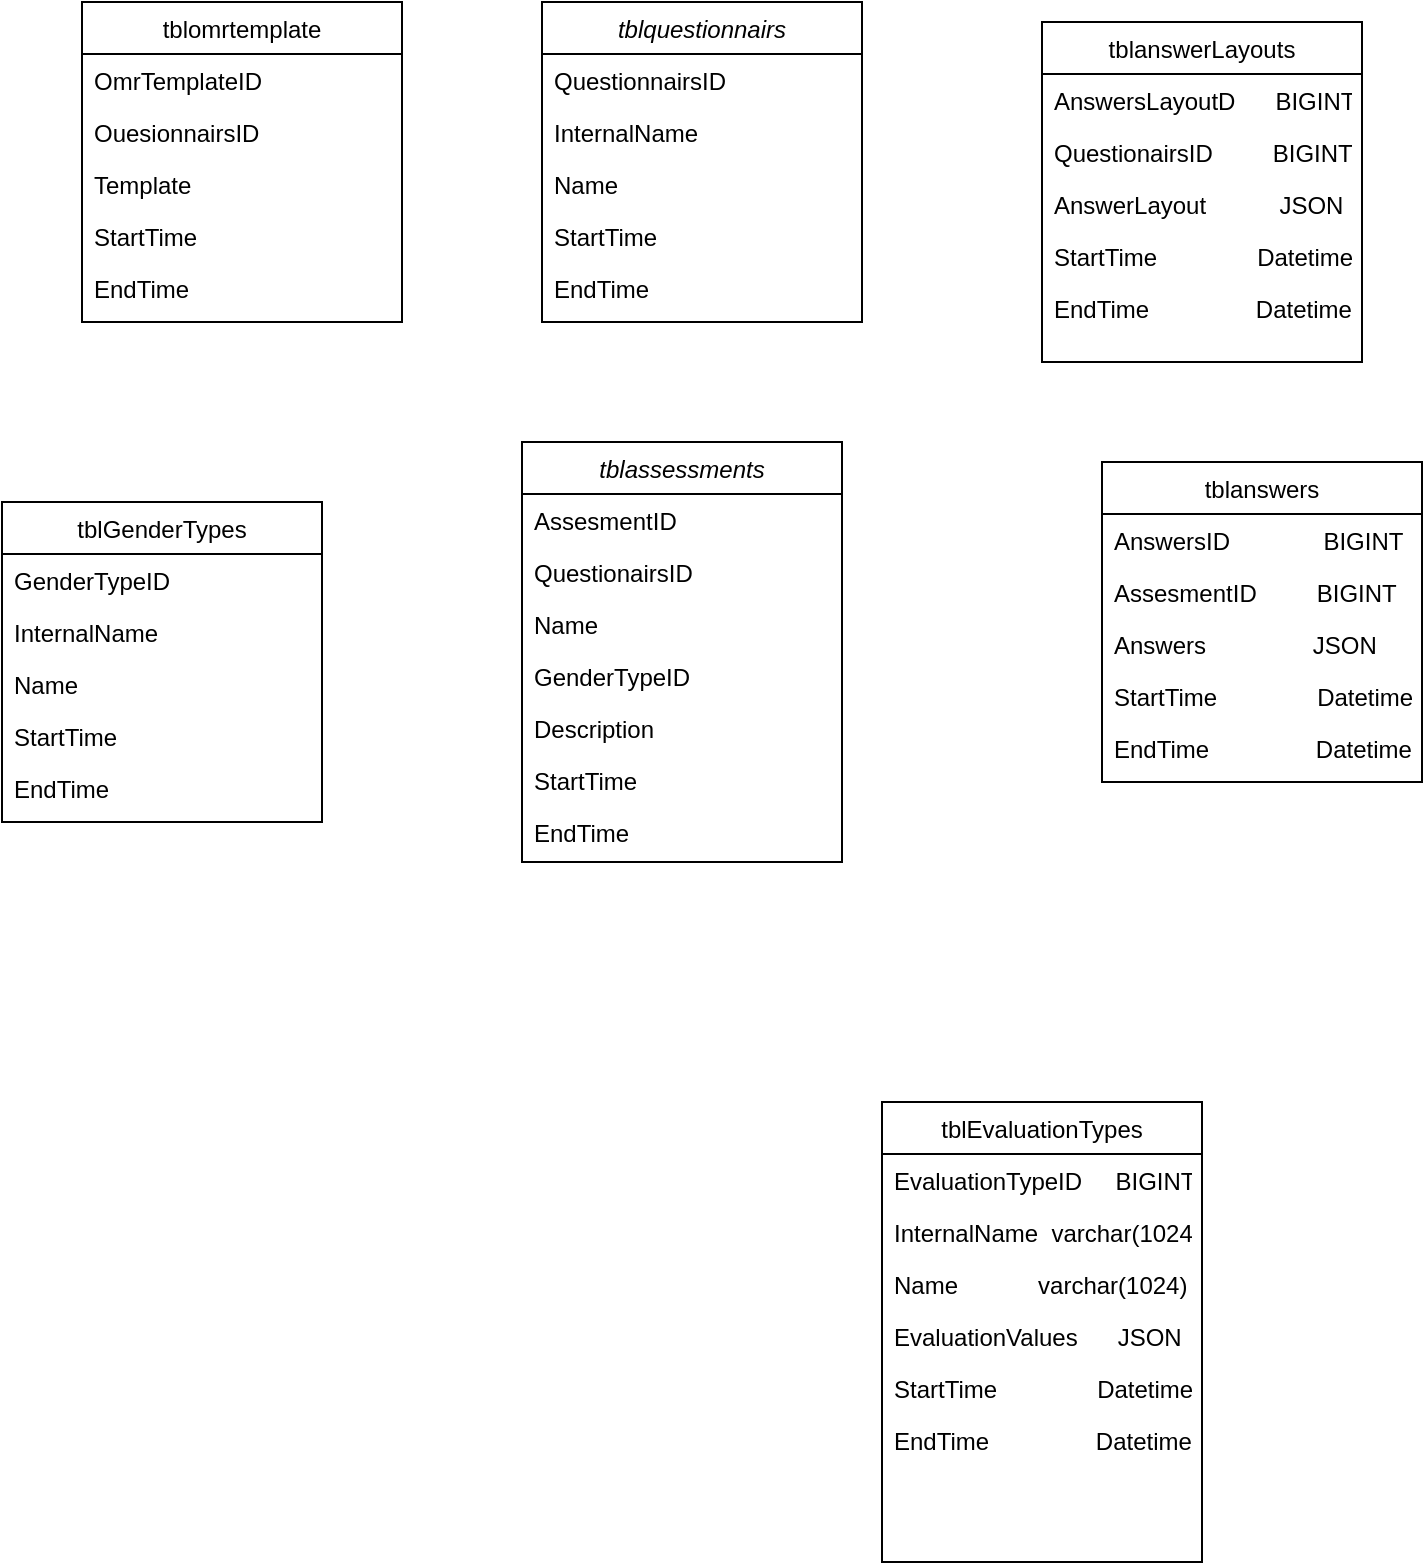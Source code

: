 <mxfile version="20.8.23" type="github">
  <diagram id="C5RBs43oDa-KdzZeNtuy" name="Page-1">
    <mxGraphModel dx="882" dy="606" grid="1" gridSize="10" guides="1" tooltips="1" connect="1" arrows="1" fold="1" page="1" pageScale="1" pageWidth="827" pageHeight="1169" math="0" shadow="0">
      <root>
        <mxCell id="WIyWlLk6GJQsqaUBKTNV-0" />
        <mxCell id="WIyWlLk6GJQsqaUBKTNV-1" parent="WIyWlLk6GJQsqaUBKTNV-0" />
        <mxCell id="zkfFHV4jXpPFQw0GAbJ--0" value="tblquestionnairs" style="swimlane;fontStyle=2;align=center;verticalAlign=top;childLayout=stackLayout;horizontal=1;startSize=26;horizontalStack=0;resizeParent=1;resizeLast=0;collapsible=1;marginBottom=0;rounded=0;shadow=0;strokeWidth=1;" parent="WIyWlLk6GJQsqaUBKTNV-1" vertex="1">
          <mxGeometry x="290" y="60" width="160" height="160" as="geometry">
            <mxRectangle x="230" y="140" width="160" height="26" as="alternateBounds" />
          </mxGeometry>
        </mxCell>
        <mxCell id="zkfFHV4jXpPFQw0GAbJ--1" value="QuestionnairsID" style="text;align=left;verticalAlign=top;spacingLeft=4;spacingRight=4;overflow=hidden;rotatable=0;points=[[0,0.5],[1,0.5]];portConstraint=eastwest;" parent="zkfFHV4jXpPFQw0GAbJ--0" vertex="1">
          <mxGeometry y="26" width="160" height="26" as="geometry" />
        </mxCell>
        <mxCell id="zkfFHV4jXpPFQw0GAbJ--2" value="InternalName" style="text;align=left;verticalAlign=top;spacingLeft=4;spacingRight=4;overflow=hidden;rotatable=0;points=[[0,0.5],[1,0.5]];portConstraint=eastwest;rounded=0;shadow=0;html=0;" parent="zkfFHV4jXpPFQw0GAbJ--0" vertex="1">
          <mxGeometry y="52" width="160" height="26" as="geometry" />
        </mxCell>
        <mxCell id="zkfFHV4jXpPFQw0GAbJ--3" value="Name" style="text;align=left;verticalAlign=top;spacingLeft=4;spacingRight=4;overflow=hidden;rotatable=0;points=[[0,0.5],[1,0.5]];portConstraint=eastwest;rounded=0;shadow=0;html=0;" parent="zkfFHV4jXpPFQw0GAbJ--0" vertex="1">
          <mxGeometry y="78" width="160" height="26" as="geometry" />
        </mxCell>
        <mxCell id="ocgM7kpNbhVX-ophmDDR-0" value="StartTime" style="text;align=left;verticalAlign=top;spacingLeft=4;spacingRight=4;overflow=hidden;rotatable=0;points=[[0,0.5],[1,0.5]];portConstraint=eastwest;rounded=0;shadow=0;html=0;" parent="zkfFHV4jXpPFQw0GAbJ--0" vertex="1">
          <mxGeometry y="104" width="160" height="26" as="geometry" />
        </mxCell>
        <mxCell id="ocgM7kpNbhVX-ophmDDR-1" value="EndTime" style="text;align=left;verticalAlign=top;spacingLeft=4;spacingRight=4;overflow=hidden;rotatable=0;points=[[0,0.5],[1,0.5]];portConstraint=eastwest;rounded=0;shadow=0;html=0;" parent="zkfFHV4jXpPFQw0GAbJ--0" vertex="1">
          <mxGeometry y="130" width="160" height="26" as="geometry" />
        </mxCell>
        <mxCell id="zkfFHV4jXpPFQw0GAbJ--6" value="tblomrtemplate" style="swimlane;fontStyle=0;align=center;verticalAlign=top;childLayout=stackLayout;horizontal=1;startSize=26;horizontalStack=0;resizeParent=1;resizeLast=0;collapsible=1;marginBottom=0;rounded=0;shadow=0;strokeWidth=1;" parent="WIyWlLk6GJQsqaUBKTNV-1" vertex="1">
          <mxGeometry x="60" y="60" width="160" height="160" as="geometry">
            <mxRectangle x="130" y="380" width="160" height="26" as="alternateBounds" />
          </mxGeometry>
        </mxCell>
        <mxCell id="zkfFHV4jXpPFQw0GAbJ--7" value="OmrTemplateID" style="text;align=left;verticalAlign=top;spacingLeft=4;spacingRight=4;overflow=hidden;rotatable=0;points=[[0,0.5],[1,0.5]];portConstraint=eastwest;" parent="zkfFHV4jXpPFQw0GAbJ--6" vertex="1">
          <mxGeometry y="26" width="160" height="26" as="geometry" />
        </mxCell>
        <mxCell id="zkfFHV4jXpPFQw0GAbJ--8" value="OuesionnairsID" style="text;align=left;verticalAlign=top;spacingLeft=4;spacingRight=4;overflow=hidden;rotatable=0;points=[[0,0.5],[1,0.5]];portConstraint=eastwest;rounded=0;shadow=0;html=0;" parent="zkfFHV4jXpPFQw0GAbJ--6" vertex="1">
          <mxGeometry y="52" width="160" height="26" as="geometry" />
        </mxCell>
        <mxCell id="ocgM7kpNbhVX-ophmDDR-2" value="Template" style="text;align=left;verticalAlign=top;spacingLeft=4;spacingRight=4;overflow=hidden;rotatable=0;points=[[0,0.5],[1,0.5]];portConstraint=eastwest;rounded=0;shadow=0;html=0;" parent="zkfFHV4jXpPFQw0GAbJ--6" vertex="1">
          <mxGeometry y="78" width="160" height="26" as="geometry" />
        </mxCell>
        <mxCell id="ocgM7kpNbhVX-ophmDDR-3" value="StartTime" style="text;align=left;verticalAlign=top;spacingLeft=4;spacingRight=4;overflow=hidden;rotatable=0;points=[[0,0.5],[1,0.5]];portConstraint=eastwest;rounded=0;shadow=0;html=0;" parent="zkfFHV4jXpPFQw0GAbJ--6" vertex="1">
          <mxGeometry y="104" width="160" height="26" as="geometry" />
        </mxCell>
        <mxCell id="ocgM7kpNbhVX-ophmDDR-4" value="EndTime" style="text;align=left;verticalAlign=top;spacingLeft=4;spacingRight=4;overflow=hidden;rotatable=0;points=[[0,0.5],[1,0.5]];portConstraint=eastwest;rounded=0;shadow=0;html=0;" parent="zkfFHV4jXpPFQw0GAbJ--6" vertex="1">
          <mxGeometry y="130" width="160" height="26" as="geometry" />
        </mxCell>
        <mxCell id="ocgM7kpNbhVX-ophmDDR-6" value="tblanswers" style="swimlane;fontStyle=0;align=center;verticalAlign=top;childLayout=stackLayout;horizontal=1;startSize=26;horizontalStack=0;resizeParent=1;resizeLast=0;collapsible=1;marginBottom=0;rounded=0;shadow=0;strokeWidth=1;" parent="WIyWlLk6GJQsqaUBKTNV-1" vertex="1">
          <mxGeometry x="570" y="290" width="160" height="160" as="geometry">
            <mxRectangle x="130" y="380" width="160" height="26" as="alternateBounds" />
          </mxGeometry>
        </mxCell>
        <mxCell id="ocgM7kpNbhVX-ophmDDR-7" value="AnswersID              BIGINT" style="text;align=left;verticalAlign=top;spacingLeft=4;spacingRight=4;overflow=hidden;rotatable=0;points=[[0,0.5],[1,0.5]];portConstraint=eastwest;" parent="ocgM7kpNbhVX-ophmDDR-6" vertex="1">
          <mxGeometry y="26" width="160" height="26" as="geometry" />
        </mxCell>
        <mxCell id="ocgM7kpNbhVX-ophmDDR-8" value="AssesmentID         BIGINT" style="text;align=left;verticalAlign=top;spacingLeft=4;spacingRight=4;overflow=hidden;rotatable=0;points=[[0,0.5],[1,0.5]];portConstraint=eastwest;rounded=0;shadow=0;html=0;" parent="ocgM7kpNbhVX-ophmDDR-6" vertex="1">
          <mxGeometry y="52" width="160" height="26" as="geometry" />
        </mxCell>
        <mxCell id="ocgM7kpNbhVX-ophmDDR-9" value="Answers                JSON" style="text;align=left;verticalAlign=top;spacingLeft=4;spacingRight=4;overflow=hidden;rotatable=0;points=[[0,0.5],[1,0.5]];portConstraint=eastwest;rounded=0;shadow=0;html=0;" parent="ocgM7kpNbhVX-ophmDDR-6" vertex="1">
          <mxGeometry y="78" width="160" height="26" as="geometry" />
        </mxCell>
        <mxCell id="ocgM7kpNbhVX-ophmDDR-10" value="StartTime               Datetime" style="text;align=left;verticalAlign=top;spacingLeft=4;spacingRight=4;overflow=hidden;rotatable=0;points=[[0,0.5],[1,0.5]];portConstraint=eastwest;rounded=0;shadow=0;html=0;" parent="ocgM7kpNbhVX-ophmDDR-6" vertex="1">
          <mxGeometry y="104" width="160" height="26" as="geometry" />
        </mxCell>
        <mxCell id="ocgM7kpNbhVX-ophmDDR-11" value="EndTime                Datetime" style="text;align=left;verticalAlign=top;spacingLeft=4;spacingRight=4;overflow=hidden;rotatable=0;points=[[0,0.5],[1,0.5]];portConstraint=eastwest;rounded=0;shadow=0;html=0;" parent="ocgM7kpNbhVX-ophmDDR-6" vertex="1">
          <mxGeometry y="130" width="160" height="26" as="geometry" />
        </mxCell>
        <mxCell id="ocgM7kpNbhVX-ophmDDR-13" value="tblanswerLayouts" style="swimlane;fontStyle=0;align=center;verticalAlign=top;childLayout=stackLayout;horizontal=1;startSize=26;horizontalStack=0;resizeParent=1;resizeLast=0;collapsible=1;marginBottom=0;rounded=0;shadow=0;strokeWidth=1;" parent="WIyWlLk6GJQsqaUBKTNV-1" vertex="1">
          <mxGeometry x="540" y="70" width="160" height="170" as="geometry">
            <mxRectangle x="130" y="380" width="160" height="26" as="alternateBounds" />
          </mxGeometry>
        </mxCell>
        <mxCell id="ocgM7kpNbhVX-ophmDDR-14" value="AnswersLayoutD      BIGINT" style="text;align=left;verticalAlign=top;spacingLeft=4;spacingRight=4;overflow=hidden;rotatable=0;points=[[0,0.5],[1,0.5]];portConstraint=eastwest;" parent="ocgM7kpNbhVX-ophmDDR-13" vertex="1">
          <mxGeometry y="26" width="160" height="26" as="geometry" />
        </mxCell>
        <mxCell id="ocgM7kpNbhVX-ophmDDR-16" value="QuestionairsID         BIGINT" style="text;align=left;verticalAlign=top;spacingLeft=4;spacingRight=4;overflow=hidden;rotatable=0;points=[[0,0.5],[1,0.5]];portConstraint=eastwest;rounded=0;shadow=0;html=0;" parent="ocgM7kpNbhVX-ophmDDR-13" vertex="1">
          <mxGeometry y="52" width="160" height="26" as="geometry" />
        </mxCell>
        <mxCell id="ocgM7kpNbhVX-ophmDDR-19" value="AnswerLayout           JSON" style="text;align=left;verticalAlign=top;spacingLeft=4;spacingRight=4;overflow=hidden;rotatable=0;points=[[0,0.5],[1,0.5]];portConstraint=eastwest;rounded=0;shadow=0;html=0;" parent="ocgM7kpNbhVX-ophmDDR-13" vertex="1">
          <mxGeometry y="78" width="160" height="26" as="geometry" />
        </mxCell>
        <mxCell id="ocgM7kpNbhVX-ophmDDR-17" value="StartTime               Datetime" style="text;align=left;verticalAlign=top;spacingLeft=4;spacingRight=4;overflow=hidden;rotatable=0;points=[[0,0.5],[1,0.5]];portConstraint=eastwest;rounded=0;shadow=0;html=0;" parent="ocgM7kpNbhVX-ophmDDR-13" vertex="1">
          <mxGeometry y="104" width="160" height="26" as="geometry" />
        </mxCell>
        <mxCell id="ocgM7kpNbhVX-ophmDDR-18" value="EndTime                Datetime" style="text;align=left;verticalAlign=top;spacingLeft=4;spacingRight=4;overflow=hidden;rotatable=0;points=[[0,0.5],[1,0.5]];portConstraint=eastwest;rounded=0;shadow=0;html=0;" parent="ocgM7kpNbhVX-ophmDDR-13" vertex="1">
          <mxGeometry y="130" width="160" height="26" as="geometry" />
        </mxCell>
        <mxCell id="ocgM7kpNbhVX-ophmDDR-20" value="tblassessments" style="swimlane;fontStyle=2;align=center;verticalAlign=top;childLayout=stackLayout;horizontal=1;startSize=26;horizontalStack=0;resizeParent=1;resizeLast=0;collapsible=1;marginBottom=0;rounded=0;shadow=0;strokeWidth=1;" parent="WIyWlLk6GJQsqaUBKTNV-1" vertex="1">
          <mxGeometry x="280" y="280" width="160" height="210" as="geometry">
            <mxRectangle x="230" y="140" width="160" height="26" as="alternateBounds" />
          </mxGeometry>
        </mxCell>
        <mxCell id="ocgM7kpNbhVX-ophmDDR-21" value="AssesmentID" style="text;align=left;verticalAlign=top;spacingLeft=4;spacingRight=4;overflow=hidden;rotatable=0;points=[[0,0.5],[1,0.5]];portConstraint=eastwest;" parent="ocgM7kpNbhVX-ophmDDR-20" vertex="1">
          <mxGeometry y="26" width="160" height="26" as="geometry" />
        </mxCell>
        <mxCell id="ocgM7kpNbhVX-ophmDDR-22" value="QuestionairsID" style="text;align=left;verticalAlign=top;spacingLeft=4;spacingRight=4;overflow=hidden;rotatable=0;points=[[0,0.5],[1,0.5]];portConstraint=eastwest;rounded=0;shadow=0;html=0;" parent="ocgM7kpNbhVX-ophmDDR-20" vertex="1">
          <mxGeometry y="52" width="160" height="26" as="geometry" />
        </mxCell>
        <mxCell id="ocgM7kpNbhVX-ophmDDR-23" value="Name" style="text;align=left;verticalAlign=top;spacingLeft=4;spacingRight=4;overflow=hidden;rotatable=0;points=[[0,0.5],[1,0.5]];portConstraint=eastwest;rounded=0;shadow=0;html=0;" parent="ocgM7kpNbhVX-ophmDDR-20" vertex="1">
          <mxGeometry y="78" width="160" height="26" as="geometry" />
        </mxCell>
        <mxCell id="ocgM7kpNbhVX-ophmDDR-26" value="GenderTypeID" style="text;align=left;verticalAlign=top;spacingLeft=4;spacingRight=4;overflow=hidden;rotatable=0;points=[[0,0.5],[1,0.5]];portConstraint=eastwest;rounded=0;shadow=0;html=0;" parent="ocgM7kpNbhVX-ophmDDR-20" vertex="1">
          <mxGeometry y="104" width="160" height="26" as="geometry" />
        </mxCell>
        <mxCell id="ocgM7kpNbhVX-ophmDDR-27" value="Description" style="text;align=left;verticalAlign=top;spacingLeft=4;spacingRight=4;overflow=hidden;rotatable=0;points=[[0,0.5],[1,0.5]];portConstraint=eastwest;rounded=0;shadow=0;html=0;" parent="ocgM7kpNbhVX-ophmDDR-20" vertex="1">
          <mxGeometry y="130" width="160" height="26" as="geometry" />
        </mxCell>
        <mxCell id="ocgM7kpNbhVX-ophmDDR-24" value="StartTime" style="text;align=left;verticalAlign=top;spacingLeft=4;spacingRight=4;overflow=hidden;rotatable=0;points=[[0,0.5],[1,0.5]];portConstraint=eastwest;rounded=0;shadow=0;html=0;" parent="ocgM7kpNbhVX-ophmDDR-20" vertex="1">
          <mxGeometry y="156" width="160" height="26" as="geometry" />
        </mxCell>
        <mxCell id="ocgM7kpNbhVX-ophmDDR-25" value="EndTime" style="text;align=left;verticalAlign=top;spacingLeft=4;spacingRight=4;overflow=hidden;rotatable=0;points=[[0,0.5],[1,0.5]];portConstraint=eastwest;rounded=0;shadow=0;html=0;" parent="ocgM7kpNbhVX-ophmDDR-20" vertex="1">
          <mxGeometry y="182" width="160" height="26" as="geometry" />
        </mxCell>
        <mxCell id="ocgM7kpNbhVX-ophmDDR-28" value="tblGenderTypes" style="swimlane;fontStyle=0;align=center;verticalAlign=top;childLayout=stackLayout;horizontal=1;startSize=26;horizontalStack=0;resizeParent=1;resizeLast=0;collapsible=1;marginBottom=0;rounded=0;shadow=0;strokeWidth=1;" parent="WIyWlLk6GJQsqaUBKTNV-1" vertex="1">
          <mxGeometry x="20" y="310" width="160" height="160" as="geometry">
            <mxRectangle x="130" y="380" width="160" height="26" as="alternateBounds" />
          </mxGeometry>
        </mxCell>
        <mxCell id="ocgM7kpNbhVX-ophmDDR-29" value="GenderTypeID" style="text;align=left;verticalAlign=top;spacingLeft=4;spacingRight=4;overflow=hidden;rotatable=0;points=[[0,0.5],[1,0.5]];portConstraint=eastwest;" parent="ocgM7kpNbhVX-ophmDDR-28" vertex="1">
          <mxGeometry y="26" width="160" height="26" as="geometry" />
        </mxCell>
        <mxCell id="ocgM7kpNbhVX-ophmDDR-30" value="InternalName" style="text;align=left;verticalAlign=top;spacingLeft=4;spacingRight=4;overflow=hidden;rotatable=0;points=[[0,0.5],[1,0.5]];portConstraint=eastwest;rounded=0;shadow=0;html=0;" parent="ocgM7kpNbhVX-ophmDDR-28" vertex="1">
          <mxGeometry y="52" width="160" height="26" as="geometry" />
        </mxCell>
        <mxCell id="ocgM7kpNbhVX-ophmDDR-31" value="Name" style="text;align=left;verticalAlign=top;spacingLeft=4;spacingRight=4;overflow=hidden;rotatable=0;points=[[0,0.5],[1,0.5]];portConstraint=eastwest;rounded=0;shadow=0;html=0;" parent="ocgM7kpNbhVX-ophmDDR-28" vertex="1">
          <mxGeometry y="78" width="160" height="26" as="geometry" />
        </mxCell>
        <mxCell id="ocgM7kpNbhVX-ophmDDR-32" value="StartTime" style="text;align=left;verticalAlign=top;spacingLeft=4;spacingRight=4;overflow=hidden;rotatable=0;points=[[0,0.5],[1,0.5]];portConstraint=eastwest;rounded=0;shadow=0;html=0;" parent="ocgM7kpNbhVX-ophmDDR-28" vertex="1">
          <mxGeometry y="104" width="160" height="26" as="geometry" />
        </mxCell>
        <mxCell id="ocgM7kpNbhVX-ophmDDR-33" value="EndTime" style="text;align=left;verticalAlign=top;spacingLeft=4;spacingRight=4;overflow=hidden;rotatable=0;points=[[0,0.5],[1,0.5]];portConstraint=eastwest;rounded=0;shadow=0;html=0;" parent="ocgM7kpNbhVX-ophmDDR-28" vertex="1">
          <mxGeometry y="130" width="160" height="26" as="geometry" />
        </mxCell>
        <mxCell id="ocgM7kpNbhVX-ophmDDR-35" value="tblEvaluationTypes" style="swimlane;fontStyle=0;align=center;verticalAlign=top;childLayout=stackLayout;horizontal=1;startSize=26;horizontalStack=0;resizeParent=1;resizeLast=0;collapsible=1;marginBottom=0;rounded=0;shadow=0;strokeWidth=1;" parent="WIyWlLk6GJQsqaUBKTNV-1" vertex="1">
          <mxGeometry x="460" y="610" width="160" height="230" as="geometry">
            <mxRectangle x="130" y="380" width="160" height="26" as="alternateBounds" />
          </mxGeometry>
        </mxCell>
        <mxCell id="ocgM7kpNbhVX-ophmDDR-36" value="EvaluationTypeID     BIGINT" style="text;align=left;verticalAlign=top;spacingLeft=4;spacingRight=4;overflow=hidden;rotatable=0;points=[[0,0.5],[1,0.5]];portConstraint=eastwest;" parent="ocgM7kpNbhVX-ophmDDR-35" vertex="1">
          <mxGeometry y="26" width="160" height="26" as="geometry" />
        </mxCell>
        <mxCell id="ocgM7kpNbhVX-ophmDDR-37" value="InternalName  varchar(1024)" style="text;align=left;verticalAlign=top;spacingLeft=4;spacingRight=4;overflow=hidden;rotatable=0;points=[[0,0.5],[1,0.5]];portConstraint=eastwest;rounded=0;shadow=0;html=0;" parent="ocgM7kpNbhVX-ophmDDR-35" vertex="1">
          <mxGeometry y="52" width="160" height="26" as="geometry" />
        </mxCell>
        <mxCell id="ocgM7kpNbhVX-ophmDDR-38" value="Name            varchar(1024)" style="text;align=left;verticalAlign=top;spacingLeft=4;spacingRight=4;overflow=hidden;rotatable=0;points=[[0,0.5],[1,0.5]];portConstraint=eastwest;rounded=0;shadow=0;html=0;" parent="ocgM7kpNbhVX-ophmDDR-35" vertex="1">
          <mxGeometry y="78" width="160" height="26" as="geometry" />
        </mxCell>
        <mxCell id="ocgM7kpNbhVX-ophmDDR-42" value="EvaluationValues      JSON" style="text;align=left;verticalAlign=top;spacingLeft=4;spacingRight=4;overflow=hidden;rotatable=0;points=[[0,0.5],[1,0.5]];portConstraint=eastwest;rounded=0;shadow=0;html=0;" parent="ocgM7kpNbhVX-ophmDDR-35" vertex="1">
          <mxGeometry y="104" width="160" height="26" as="geometry" />
        </mxCell>
        <mxCell id="ocgM7kpNbhVX-ophmDDR-41" value="StartTime               Datetime" style="text;align=left;verticalAlign=top;spacingLeft=4;spacingRight=4;overflow=hidden;rotatable=0;points=[[0,0.5],[1,0.5]];portConstraint=eastwest;rounded=0;shadow=0;html=0;" parent="ocgM7kpNbhVX-ophmDDR-35" vertex="1">
          <mxGeometry y="130" width="160" height="26" as="geometry" />
        </mxCell>
        <mxCell id="ocgM7kpNbhVX-ophmDDR-40" value="EndTime                Datetime" style="text;align=left;verticalAlign=top;spacingLeft=4;spacingRight=4;overflow=hidden;rotatable=0;points=[[0,0.5],[1,0.5]];portConstraint=eastwest;rounded=0;shadow=0;html=0;" parent="ocgM7kpNbhVX-ophmDDR-35" vertex="1">
          <mxGeometry y="156" width="160" height="26" as="geometry" />
        </mxCell>
      </root>
    </mxGraphModel>
  </diagram>
</mxfile>
